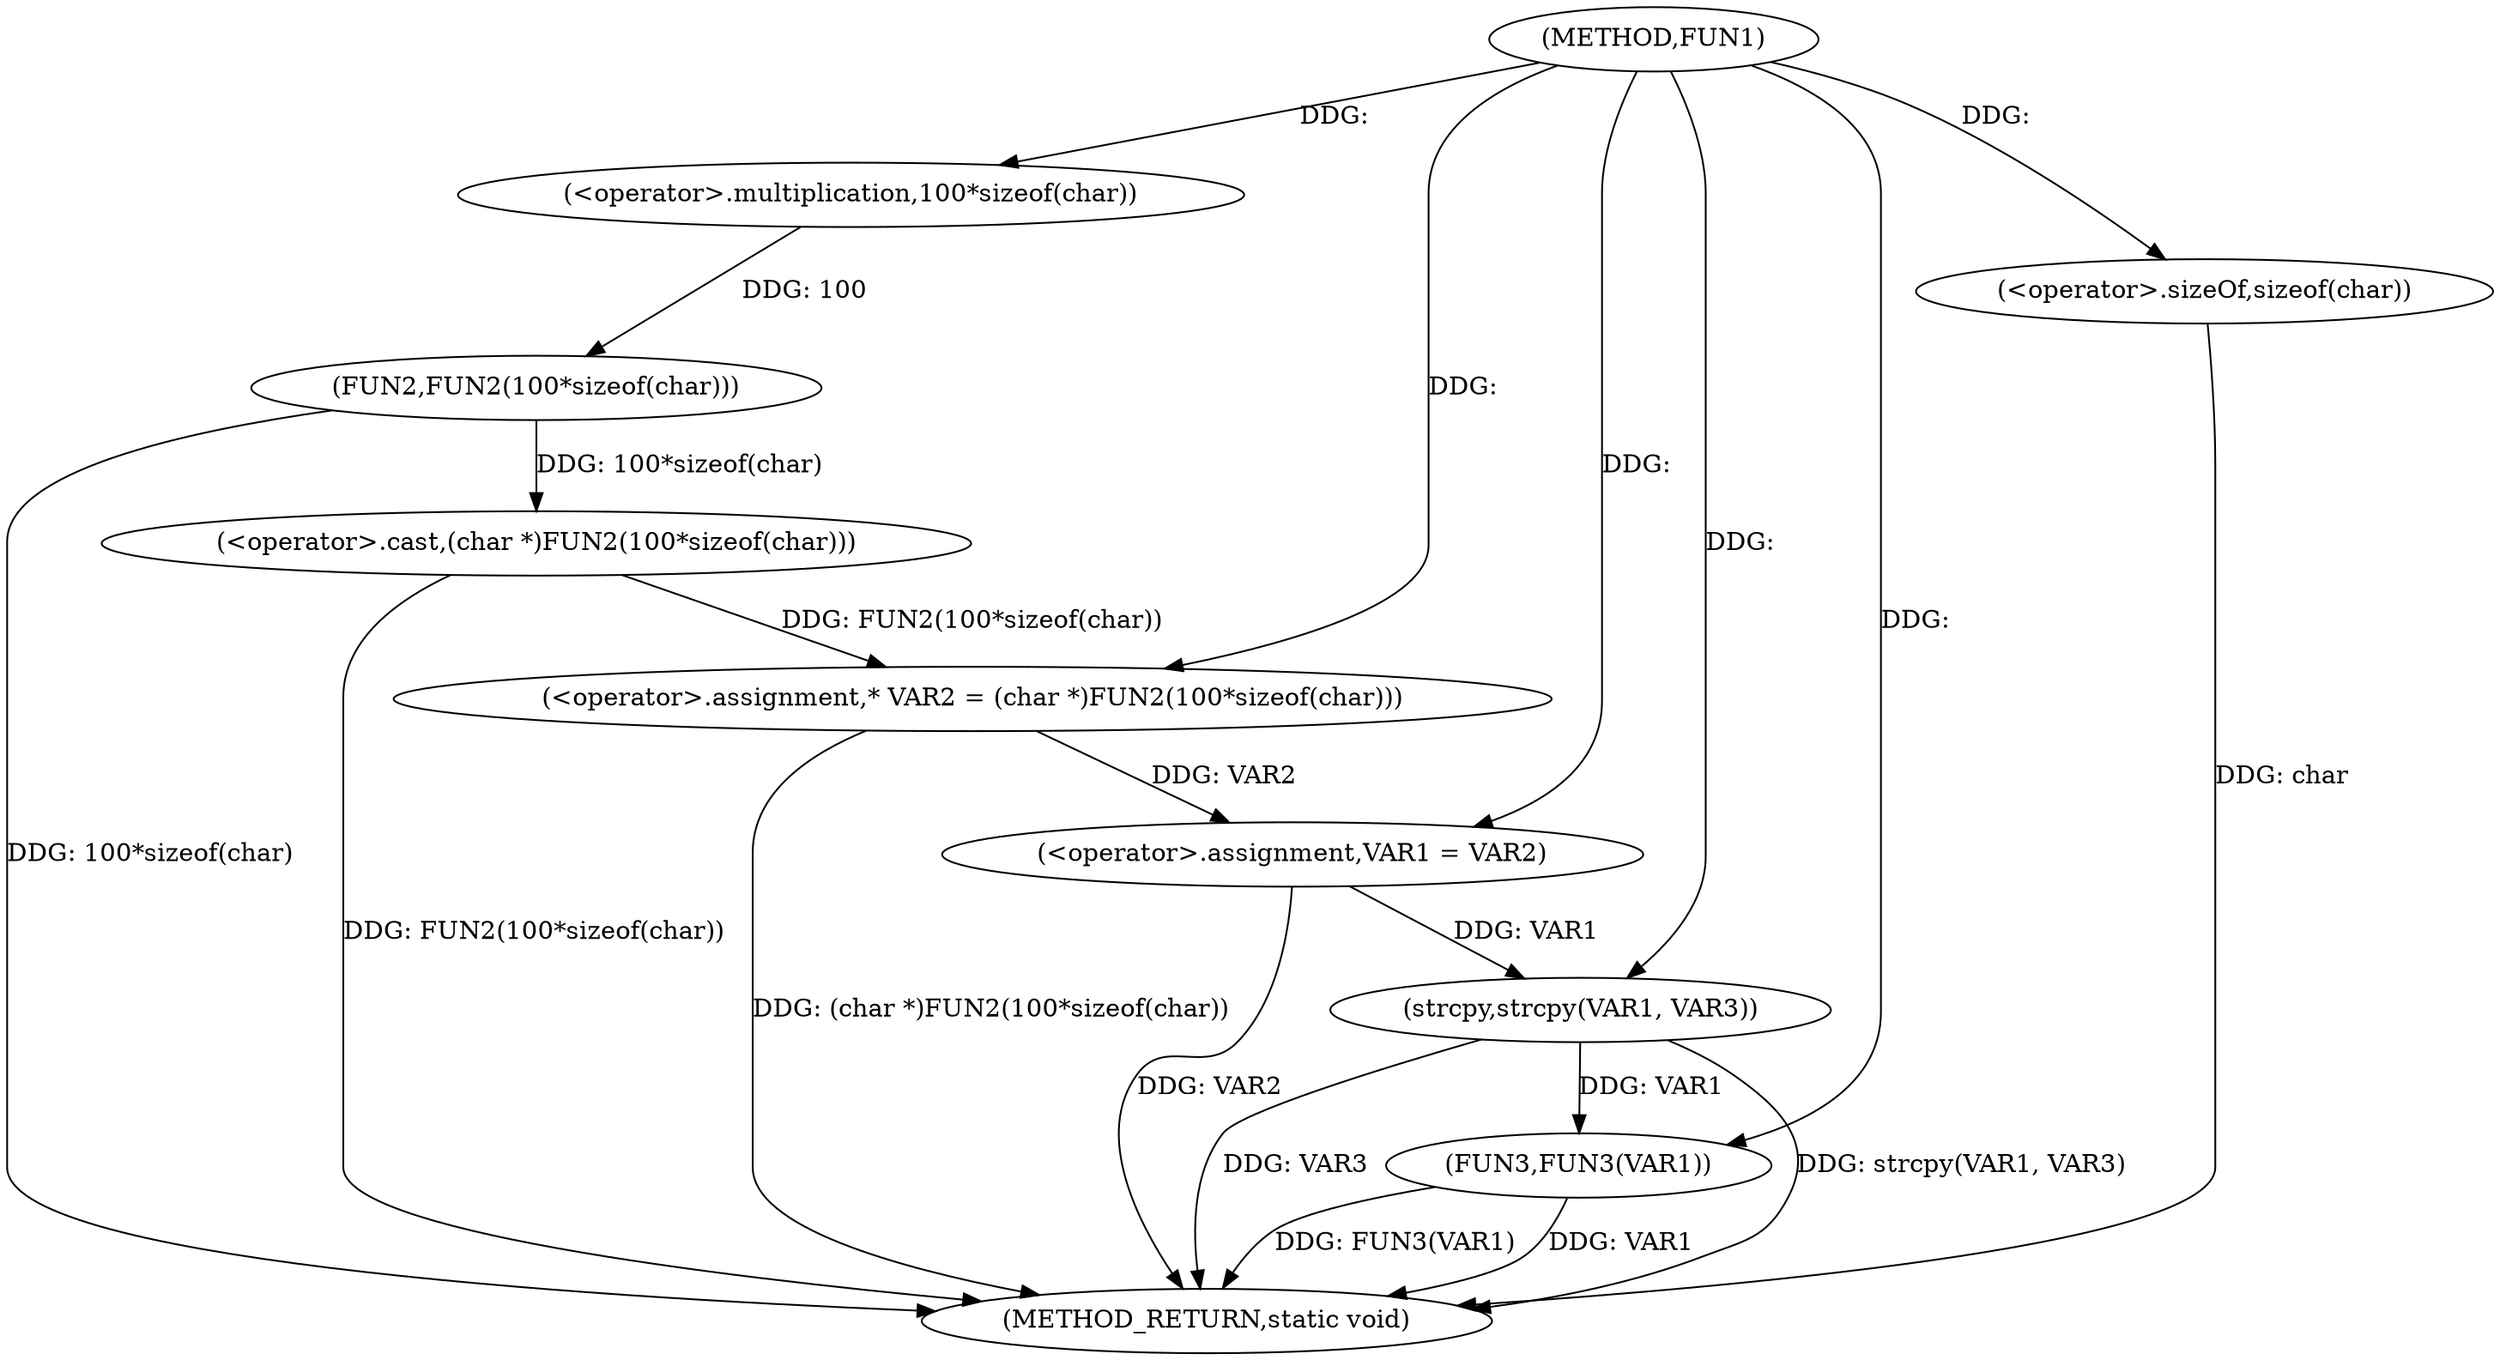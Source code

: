 digraph FUN1 {  
"1000100" [label = "(METHOD,FUN1)" ]
"1000123" [label = "(METHOD_RETURN,static void)" ]
"1000104" [label = "(<operator>.assignment,* VAR2 = (char *)FUN2(100*sizeof(char)))" ]
"1000106" [label = "(<operator>.cast,(char *)FUN2(100*sizeof(char)))" ]
"1000108" [label = "(FUN2,FUN2(100*sizeof(char)))" ]
"1000109" [label = "(<operator>.multiplication,100*sizeof(char))" ]
"1000111" [label = "(<operator>.sizeOf,sizeof(char))" ]
"1000113" [label = "(<operator>.assignment,VAR1 = VAR2)" ]
"1000118" [label = "(strcpy,strcpy(VAR1, VAR3))" ]
"1000121" [label = "(FUN3,FUN3(VAR1))" ]
  "1000106" -> "1000123"  [ label = "DDG: FUN2(100*sizeof(char))"] 
  "1000118" -> "1000123"  [ label = "DDG: strcpy(VAR1, VAR3)"] 
  "1000111" -> "1000123"  [ label = "DDG: char"] 
  "1000121" -> "1000123"  [ label = "DDG: VAR1"] 
  "1000113" -> "1000123"  [ label = "DDG: VAR2"] 
  "1000121" -> "1000123"  [ label = "DDG: FUN3(VAR1)"] 
  "1000118" -> "1000123"  [ label = "DDG: VAR3"] 
  "1000104" -> "1000123"  [ label = "DDG: (char *)FUN2(100*sizeof(char))"] 
  "1000108" -> "1000123"  [ label = "DDG: 100*sizeof(char)"] 
  "1000106" -> "1000104"  [ label = "DDG: FUN2(100*sizeof(char))"] 
  "1000100" -> "1000104"  [ label = "DDG: "] 
  "1000108" -> "1000106"  [ label = "DDG: 100*sizeof(char)"] 
  "1000109" -> "1000108"  [ label = "DDG: 100"] 
  "1000100" -> "1000109"  [ label = "DDG: "] 
  "1000100" -> "1000111"  [ label = "DDG: "] 
  "1000104" -> "1000113"  [ label = "DDG: VAR2"] 
  "1000100" -> "1000113"  [ label = "DDG: "] 
  "1000113" -> "1000118"  [ label = "DDG: VAR1"] 
  "1000100" -> "1000118"  [ label = "DDG: "] 
  "1000118" -> "1000121"  [ label = "DDG: VAR1"] 
  "1000100" -> "1000121"  [ label = "DDG: "] 
}
